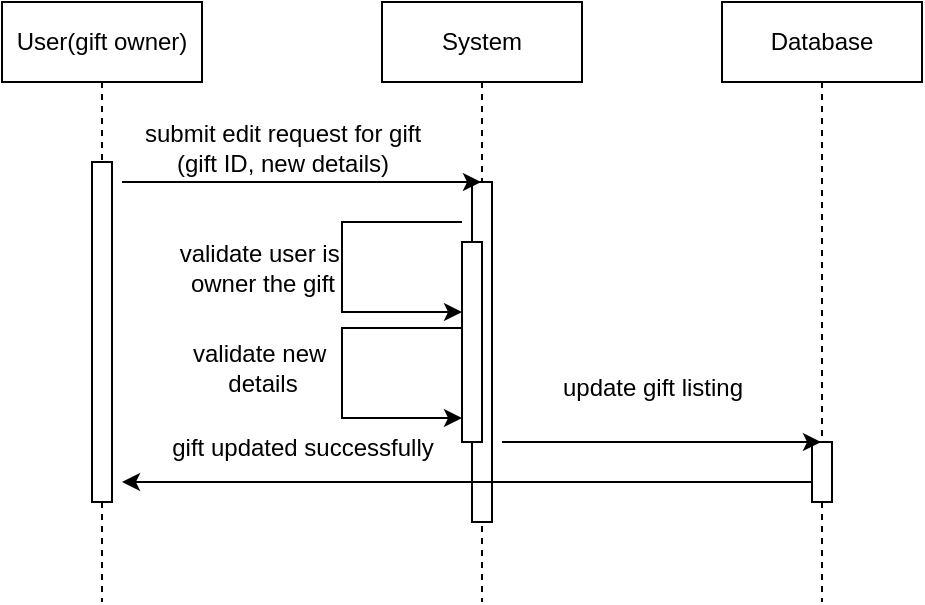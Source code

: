 <mxfile version="26.2.15">
  <diagram name="Page-1" id="2YBvvXClWsGukQMizWep">
    <mxGraphModel dx="248" dy="562" grid="1" gridSize="10" guides="1" tooltips="1" connect="1" arrows="1" fold="1" page="1" pageScale="1" pageWidth="850" pageHeight="1100" math="0" shadow="0">
      <root>
        <mxCell id="0" />
        <mxCell id="1" parent="0" />
        <mxCell id="eanMHt73M1FixETYgDq9-1" value="System" style="shape=umlLifeline;perimeter=lifelinePerimeter;whiteSpace=wrap;html=1;container=0;dropTarget=0;collapsible=0;recursiveResize=0;outlineConnect=0;portConstraint=eastwest;newEdgeStyle={&quot;edgeStyle&quot;:&quot;elbowEdgeStyle&quot;,&quot;elbow&quot;:&quot;vertical&quot;,&quot;curved&quot;:0,&quot;rounded&quot;:0};" vertex="1" parent="1">
          <mxGeometry x="230" y="40" width="100" height="300" as="geometry" />
        </mxCell>
        <mxCell id="eanMHt73M1FixETYgDq9-2" value="" style="html=1;points=[];perimeter=orthogonalPerimeter;outlineConnect=0;targetShapes=umlLifeline;portConstraint=eastwest;newEdgeStyle={&quot;edgeStyle&quot;:&quot;elbowEdgeStyle&quot;,&quot;elbow&quot;:&quot;vertical&quot;,&quot;curved&quot;:0,&quot;rounded&quot;:0};" vertex="1" parent="eanMHt73M1FixETYgDq9-1">
          <mxGeometry x="45" y="90" width="10" height="170" as="geometry" />
        </mxCell>
        <mxCell id="eanMHt73M1FixETYgDq9-3" value="" style="html=1;points=[];perimeter=orthogonalPerimeter;outlineConnect=0;targetShapes=umlLifeline;portConstraint=eastwest;newEdgeStyle={&quot;edgeStyle&quot;:&quot;elbowEdgeStyle&quot;,&quot;elbow&quot;:&quot;vertical&quot;,&quot;curved&quot;:0,&quot;rounded&quot;:0};" vertex="1" parent="eanMHt73M1FixETYgDq9-1">
          <mxGeometry x="40" y="120" width="10" height="100" as="geometry" />
        </mxCell>
        <mxCell id="eanMHt73M1FixETYgDq9-4" value="User(gift owner)" style="shape=umlLifeline;perimeter=lifelinePerimeter;whiteSpace=wrap;html=1;container=0;dropTarget=0;collapsible=0;recursiveResize=0;outlineConnect=0;portConstraint=eastwest;newEdgeStyle={&quot;edgeStyle&quot;:&quot;elbowEdgeStyle&quot;,&quot;elbow&quot;:&quot;vertical&quot;,&quot;curved&quot;:0,&quot;rounded&quot;:0};" vertex="1" parent="1">
          <mxGeometry x="40" y="40" width="100" height="300" as="geometry" />
        </mxCell>
        <mxCell id="eanMHt73M1FixETYgDq9-5" value="" style="html=1;points=[];perimeter=orthogonalPerimeter;outlineConnect=0;targetShapes=umlLifeline;portConstraint=eastwest;newEdgeStyle={&quot;edgeStyle&quot;:&quot;elbowEdgeStyle&quot;,&quot;elbow&quot;:&quot;vertical&quot;,&quot;curved&quot;:0,&quot;rounded&quot;:0};" vertex="1" parent="eanMHt73M1FixETYgDq9-4">
          <mxGeometry x="45" y="80" width="10" height="170" as="geometry" />
        </mxCell>
        <mxCell id="eanMHt73M1FixETYgDq9-6" value="" style="endArrow=classic;html=1;rounded=0;" edge="1" parent="1" target="eanMHt73M1FixETYgDq9-1">
          <mxGeometry width="50" height="50" relative="1" as="geometry">
            <mxPoint x="100" y="130" as="sourcePoint" />
            <mxPoint x="150" y="80" as="targetPoint" />
          </mxGeometry>
        </mxCell>
        <mxCell id="eanMHt73M1FixETYgDq9-7" value="submit edit request for gift&lt;div&gt;(gift ID, new details)&lt;/div&gt;" style="text;html=1;align=center;verticalAlign=middle;resizable=0;points=[];autosize=1;strokeColor=none;fillColor=none;" vertex="1" parent="1">
          <mxGeometry x="100" y="93" width="160" height="40" as="geometry" />
        </mxCell>
        <mxCell id="eanMHt73M1FixETYgDq9-8" value="" style="endArrow=classic;html=1;rounded=0;edgeStyle=orthogonalEdgeStyle;" edge="1" parent="1">
          <mxGeometry width="50" height="50" relative="1" as="geometry">
            <mxPoint x="270" y="150" as="sourcePoint" />
            <mxPoint x="270" y="195" as="targetPoint" />
            <Array as="points">
              <mxPoint x="210" y="150" />
              <mxPoint x="210" y="195" />
            </Array>
          </mxGeometry>
        </mxCell>
        <mxCell id="eanMHt73M1FixETYgDq9-9" value="validate user is&amp;nbsp;&lt;div&gt;owner the gift&lt;/div&gt;" style="text;html=1;align=center;verticalAlign=middle;resizable=0;points=[];autosize=1;strokeColor=none;fillColor=none;" vertex="1" parent="1">
          <mxGeometry x="120" y="153" width="100" height="40" as="geometry" />
        </mxCell>
        <mxCell id="eanMHt73M1FixETYgDq9-10" value="" style="endArrow=classic;html=1;rounded=0;" edge="1" parent="1" source="eanMHt73M1FixETYgDq9-12">
          <mxGeometry width="50" height="50" relative="1" as="geometry">
            <mxPoint x="270.5" y="280" as="sourcePoint" />
            <mxPoint x="100" y="280" as="targetPoint" />
          </mxGeometry>
        </mxCell>
        <mxCell id="eanMHt73M1FixETYgDq9-11" value="gift updated successfully" style="text;html=1;align=center;verticalAlign=middle;resizable=0;points=[];autosize=1;strokeColor=none;fillColor=none;" vertex="1" parent="1">
          <mxGeometry x="115" y="248" width="150" height="30" as="geometry" />
        </mxCell>
        <mxCell id="eanMHt73M1FixETYgDq9-12" value="Database" style="shape=umlLifeline;perimeter=lifelinePerimeter;whiteSpace=wrap;html=1;container=0;dropTarget=0;collapsible=0;recursiveResize=0;outlineConnect=0;portConstraint=eastwest;newEdgeStyle={&quot;edgeStyle&quot;:&quot;elbowEdgeStyle&quot;,&quot;elbow&quot;:&quot;vertical&quot;,&quot;curved&quot;:0,&quot;rounded&quot;:0};" vertex="1" parent="1">
          <mxGeometry x="400" y="40" width="100" height="300" as="geometry" />
        </mxCell>
        <mxCell id="eanMHt73M1FixETYgDq9-13" value="" style="html=1;points=[];perimeter=orthogonalPerimeter;outlineConnect=0;targetShapes=umlLifeline;portConstraint=eastwest;newEdgeStyle={&quot;edgeStyle&quot;:&quot;elbowEdgeStyle&quot;,&quot;elbow&quot;:&quot;vertical&quot;,&quot;curved&quot;:0,&quot;rounded&quot;:0};" vertex="1" parent="eanMHt73M1FixETYgDq9-12">
          <mxGeometry x="45" y="220" width="10" height="30" as="geometry" />
        </mxCell>
        <mxCell id="eanMHt73M1FixETYgDq9-14" value="" style="endArrow=classic;html=1;rounded=0;" edge="1" parent="1" target="eanMHt73M1FixETYgDq9-12">
          <mxGeometry width="50" height="50" relative="1" as="geometry">
            <mxPoint x="290" y="260" as="sourcePoint" />
            <mxPoint x="340" y="210" as="targetPoint" />
          </mxGeometry>
        </mxCell>
        <mxCell id="eanMHt73M1FixETYgDq9-15" value="update gift listing" style="text;html=1;align=center;verticalAlign=middle;resizable=0;points=[];autosize=1;strokeColor=none;fillColor=none;" vertex="1" parent="1">
          <mxGeometry x="310" y="218" width="110" height="30" as="geometry" />
        </mxCell>
        <mxCell id="eanMHt73M1FixETYgDq9-16" value="" style="endArrow=classic;html=1;rounded=0;edgeStyle=orthogonalEdgeStyle;" edge="1" parent="1">
          <mxGeometry width="50" height="50" relative="1" as="geometry">
            <mxPoint x="270" y="203" as="sourcePoint" />
            <mxPoint x="270" y="248" as="targetPoint" />
            <Array as="points">
              <mxPoint x="210" y="203" />
              <mxPoint x="210" y="248" />
            </Array>
          </mxGeometry>
        </mxCell>
        <mxCell id="eanMHt73M1FixETYgDq9-17" value="validate new&amp;nbsp;&lt;div&gt;details&lt;/div&gt;" style="text;html=1;align=center;verticalAlign=middle;resizable=0;points=[];autosize=1;strokeColor=none;fillColor=none;" vertex="1" parent="1">
          <mxGeometry x="125" y="203" width="90" height="40" as="geometry" />
        </mxCell>
      </root>
    </mxGraphModel>
  </diagram>
</mxfile>
